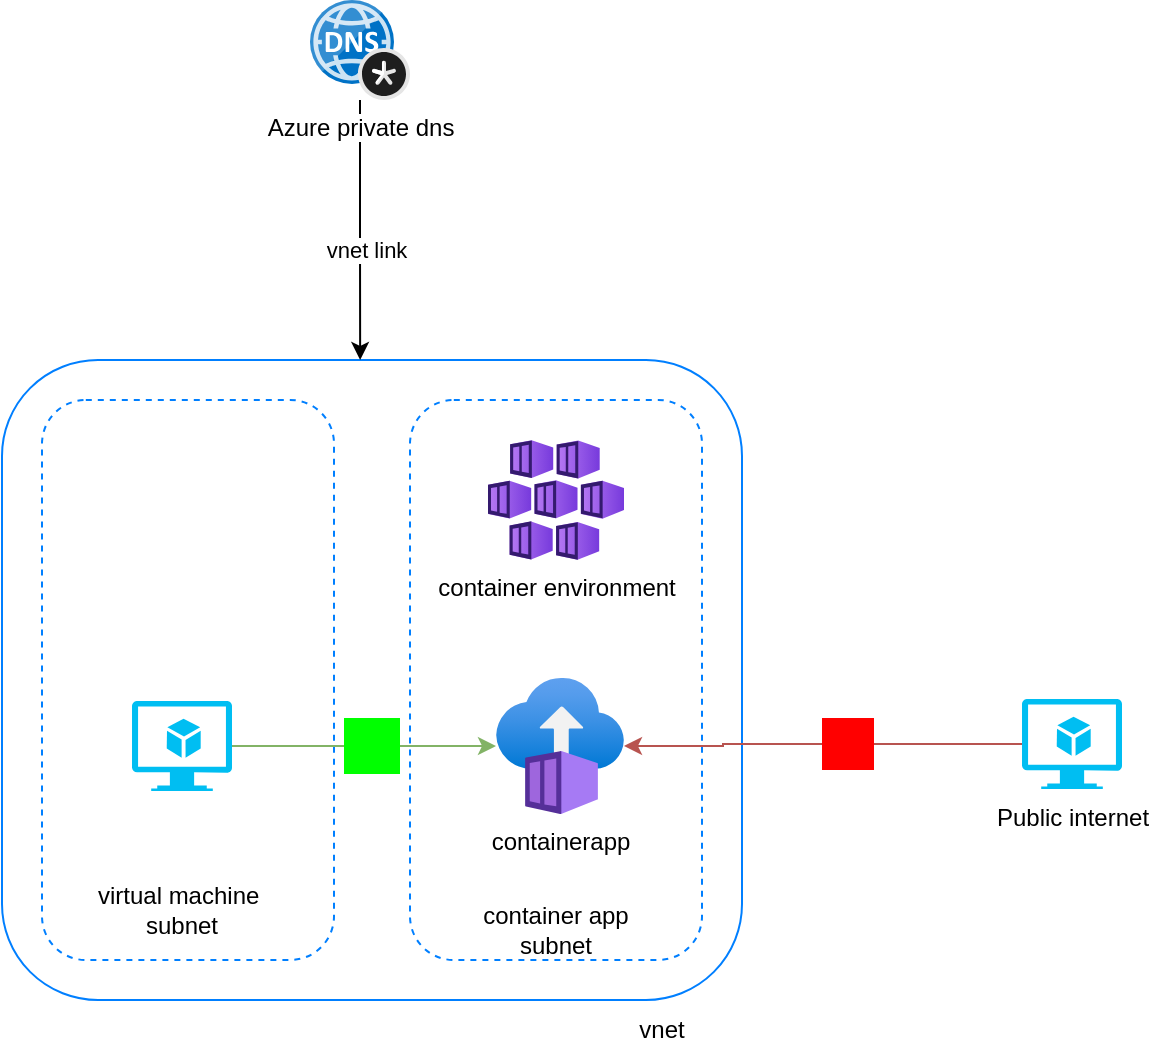 <mxfile version="20.2.4" type="device"><diagram id="G536lsz6hf1g4QkeOt0U" name="Page-1"><mxGraphModel dx="1164" dy="1864" grid="1" gridSize="10" guides="1" tooltips="1" connect="1" arrows="1" fold="1" page="1" pageScale="1" pageWidth="827" pageHeight="1169" math="0" shadow="0"><root><mxCell id="0"/><mxCell id="1" parent="0"/><mxCell id="UEU8hvl4yu8zKminPJRn-1" value="" style="rounded=1;whiteSpace=wrap;html=1;strokeColor=#007FFF;" vertex="1" parent="1"><mxGeometry x="160" y="-920" width="370" height="320" as="geometry"/></mxCell><mxCell id="UEU8hvl4yu8zKminPJRn-2" value="vnet" style="text;html=1;strokeColor=none;fillColor=none;align=center;verticalAlign=middle;whiteSpace=wrap;rounded=0;dashed=1;" vertex="1" parent="1"><mxGeometry x="460" y="-600" width="60" height="30" as="geometry"/></mxCell><mxCell id="UEU8hvl4yu8zKminPJRn-3" value="" style="rounded=1;whiteSpace=wrap;html=1;strokeColor=#007FFF;dashed=1;" vertex="1" parent="1"><mxGeometry x="364" y="-900" width="146" height="280" as="geometry"/></mxCell><mxCell id="UEU8hvl4yu8zKminPJRn-4" value="container app subnet" style="text;html=1;strokeColor=none;fillColor=none;align=center;verticalAlign=middle;whiteSpace=wrap;rounded=0;dashed=1;" vertex="1" parent="1"><mxGeometry x="387" y="-650" width="100" height="30" as="geometry"/></mxCell><mxCell id="UEU8hvl4yu8zKminPJRn-5" value="" style="rounded=1;whiteSpace=wrap;html=1;strokeColor=#007FFF;dashed=1;" vertex="1" parent="1"><mxGeometry x="180" y="-900" width="146" height="280" as="geometry"/></mxCell><mxCell id="UEU8hvl4yu8zKminPJRn-6" value="virtual machine&amp;nbsp;&lt;br&gt;subnet" style="text;html=1;strokeColor=none;fillColor=none;align=center;verticalAlign=middle;whiteSpace=wrap;rounded=0;dashed=1;" vertex="1" parent="1"><mxGeometry x="200" y="-660" width="100" height="30" as="geometry"/></mxCell><mxCell id="UEU8hvl4yu8zKminPJRn-7" value="container environment" style="aspect=fixed;html=1;points=[];align=center;image;fontSize=12;image=img/lib/azure2/compute/Container_Services_Deprecated.svg;strokeColor=#007FFF;" vertex="1" parent="1"><mxGeometry x="403" y="-880" width="68" height="60" as="geometry"/></mxCell><mxCell id="UEU8hvl4yu8zKminPJRn-8" value="containerapp" style="aspect=fixed;html=1;points=[];align=center;image;fontSize=12;image=img/lib/azure2/compute/Container_Instances.svg;strokeColor=#007FFF;" vertex="1" parent="1"><mxGeometry x="407" y="-761" width="64" height="68" as="geometry"/></mxCell><mxCell id="UEU8hvl4yu8zKminPJRn-11" style="edgeStyle=orthogonalEdgeStyle;rounded=0;orthogonalLoop=1;jettySize=auto;html=1;fillColor=#f8cecc;strokeColor=#b85450;startArrow=none;" edge="1" parent="1" source="UEU8hvl4yu8zKminPJRn-12" target="UEU8hvl4yu8zKminPJRn-8"><mxGeometry relative="1" as="geometry"/></mxCell><mxCell id="UEU8hvl4yu8zKminPJRn-9" value="Public internet&lt;br&gt;" style="verticalLabelPosition=bottom;html=1;verticalAlign=top;align=center;strokeColor=none;fillColor=#00BEF2;shape=mxgraph.azure.virtual_machine_feature;pointerEvents=1;" vertex="1" parent="1"><mxGeometry x="670" y="-750.5" width="50" height="45" as="geometry"/></mxCell><mxCell id="UEU8hvl4yu8zKminPJRn-14" style="edgeStyle=orthogonalEdgeStyle;rounded=0;orthogonalLoop=1;jettySize=auto;html=1;fillColor=#d5e8d4;strokeColor=#82b366;startArrow=none;" edge="1" parent="1" source="UEU8hvl4yu8zKminPJRn-15" target="UEU8hvl4yu8zKminPJRn-8"><mxGeometry relative="1" as="geometry"/></mxCell><mxCell id="UEU8hvl4yu8zKminPJRn-10" value="" style="verticalLabelPosition=bottom;html=1;verticalAlign=top;align=center;strokeColor=none;fillColor=#00BEF2;shape=mxgraph.azure.virtual_machine_feature;pointerEvents=1;" vertex="1" parent="1"><mxGeometry x="225" y="-749.5" width="50" height="45" as="geometry"/></mxCell><mxCell id="UEU8hvl4yu8zKminPJRn-12" value="" style="shape=image;html=1;verticalAlign=top;verticalLabelPosition=bottom;labelBackgroundColor=#ffffff;imageAspect=0;aspect=fixed;image=https://cdn1.iconfinder.com/data/icons/social-media-vol-3/24/_x-128.png;strokeColor=#007FFF;imageBackground=#FF0000;" vertex="1" parent="1"><mxGeometry x="570" y="-741" width="26" height="26" as="geometry"/></mxCell><mxCell id="UEU8hvl4yu8zKminPJRn-13" value="" style="edgeStyle=orthogonalEdgeStyle;rounded=0;orthogonalLoop=1;jettySize=auto;html=1;fillColor=#f8cecc;strokeColor=#b85450;endArrow=none;" edge="1" parent="1" source="UEU8hvl4yu8zKminPJRn-9" target="UEU8hvl4yu8zKminPJRn-12"><mxGeometry relative="1" as="geometry"><mxPoint x="670" y="-726" as="sourcePoint"/><mxPoint x="471" y="-726" as="targetPoint"/></mxGeometry></mxCell><mxCell id="UEU8hvl4yu8zKminPJRn-15" value="" style="shape=image;html=1;verticalAlign=top;verticalLabelPosition=bottom;labelBackgroundColor=#ffffff;imageAspect=0;aspect=fixed;image=https://cdn1.iconfinder.com/data/icons/material-core/18/check-128.png;strokeColor=#007FFF;imageBackground=#00FF00;" vertex="1" parent="1"><mxGeometry x="331" y="-741" width="28" height="28" as="geometry"/></mxCell><mxCell id="UEU8hvl4yu8zKminPJRn-16" value="" style="edgeStyle=orthogonalEdgeStyle;rounded=0;orthogonalLoop=1;jettySize=auto;html=1;fillColor=#d5e8d4;strokeColor=#82b366;endArrow=none;" edge="1" parent="1" source="UEU8hvl4yu8zKminPJRn-10" target="UEU8hvl4yu8zKminPJRn-15"><mxGeometry relative="1" as="geometry"><mxPoint x="275" y="-726" as="sourcePoint"/><mxPoint x="407" y="-726" as="targetPoint"/></mxGeometry></mxCell><mxCell id="UEU8hvl4yu8zKminPJRn-18" style="edgeStyle=orthogonalEdgeStyle;rounded=0;orthogonalLoop=1;jettySize=auto;html=1;entryX=0.484;entryY=0;entryDx=0;entryDy=0;entryPerimeter=0;" edge="1" parent="1" source="UEU8hvl4yu8zKminPJRn-17" target="UEU8hvl4yu8zKminPJRn-1"><mxGeometry relative="1" as="geometry"/></mxCell><mxCell id="UEU8hvl4yu8zKminPJRn-19" value="vnet link" style="edgeLabel;html=1;align=center;verticalAlign=middle;resizable=0;points=[];" vertex="1" connectable="0" parent="UEU8hvl4yu8zKminPJRn-18"><mxGeometry x="0.154" y="3" relative="1" as="geometry"><mxPoint as="offset"/></mxGeometry></mxCell><mxCell id="UEU8hvl4yu8zKminPJRn-17" value="Azure private dns" style="sketch=0;aspect=fixed;html=1;points=[];align=center;image;fontSize=12;image=img/lib/mscae/DNS_Private_Zones.svg;strokeColor=#007FFF;" vertex="1" parent="1"><mxGeometry x="314" y="-1100" width="50" height="50" as="geometry"/></mxCell></root></mxGraphModel></diagram></mxfile>